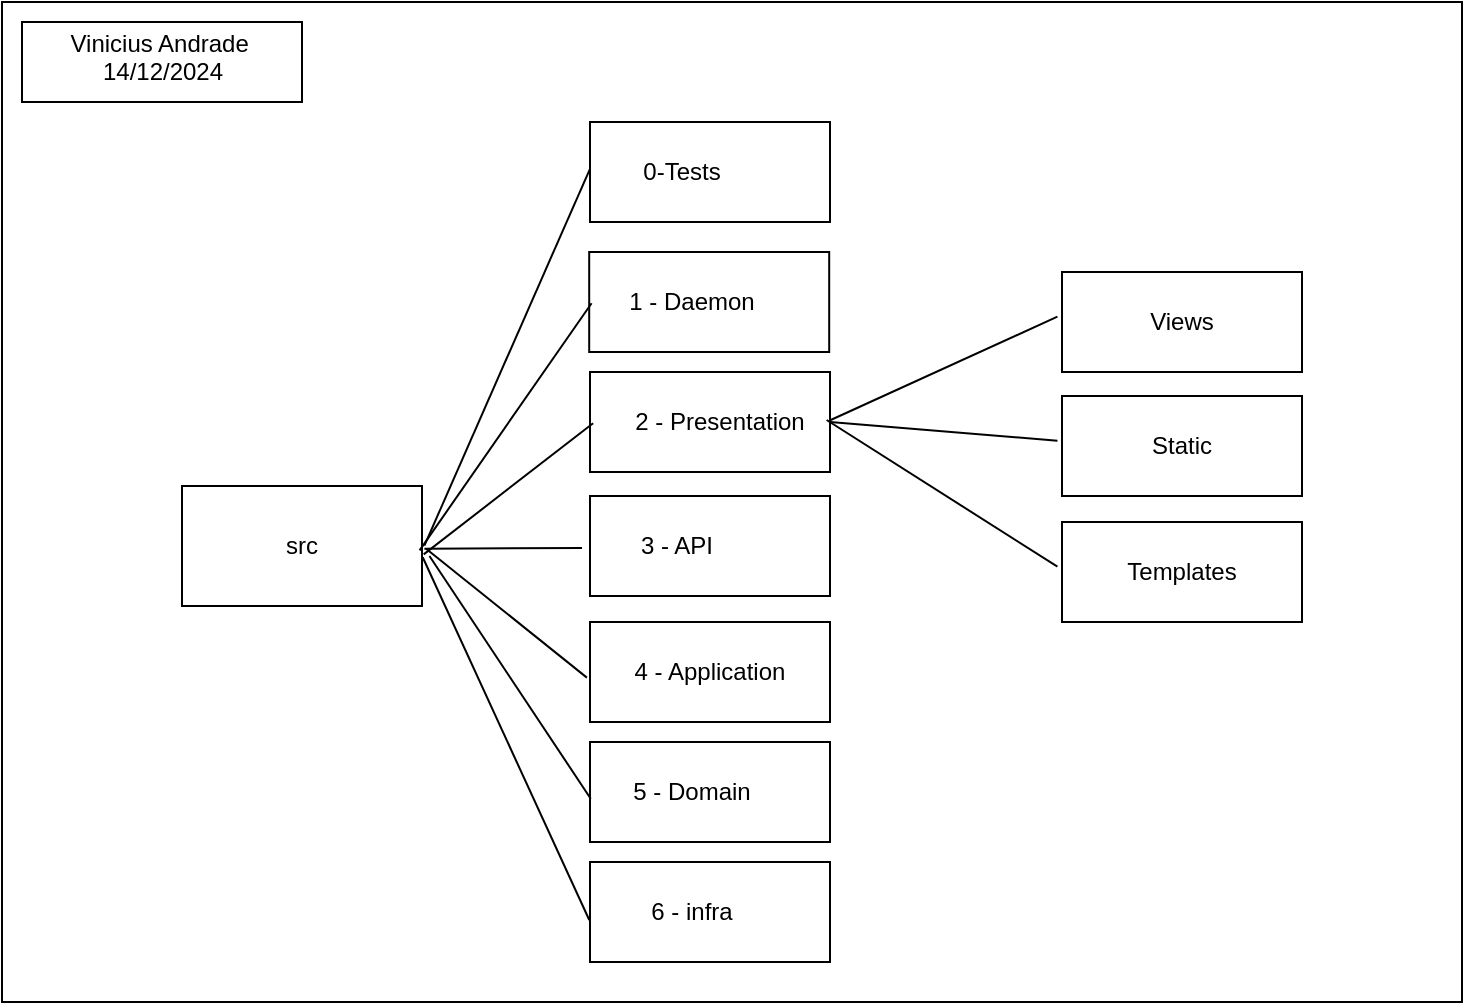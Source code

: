 <mxfile version="25.0.3">
  <diagram name="Página-1" id="Xf4lxfMlIDLqhUj8D6sv">
    <mxGraphModel dx="1050" dy="557" grid="1" gridSize="10" guides="1" tooltips="1" connect="1" arrows="1" fold="1" page="1" pageScale="1" pageWidth="827" pageHeight="1169" math="0" shadow="0">
      <root>
        <mxCell id="0" />
        <mxCell id="1" parent="0" />
        <mxCell id="zggwZzQPJy7ZW0v2zTiH-67" value="" style="rounded=0;whiteSpace=wrap;html=1;" parent="1" vertex="1">
          <mxGeometry width="730" height="500" as="geometry" />
        </mxCell>
        <mxCell id="zggwZzQPJy7ZW0v2zTiH-23" value="" style="verticalLabelPosition=bottom;verticalAlign=top;html=1;shape=mxgraph.basic.rect;fillColor2=none;strokeWidth=1;size=20;indent=5;" parent="1" vertex="1">
          <mxGeometry x="90" y="242" width="120" height="60" as="geometry" />
        </mxCell>
        <mxCell id="zggwZzQPJy7ZW0v2zTiH-24" value="src" style="text;html=1;align=center;verticalAlign=middle;whiteSpace=wrap;rounded=0;" parent="1" vertex="1">
          <mxGeometry x="120" y="257" width="60" height="30" as="geometry" />
        </mxCell>
        <mxCell id="zggwZzQPJy7ZW0v2zTiH-28" value="" style="verticalLabelPosition=bottom;verticalAlign=top;html=1;shape=mxgraph.basic.rect;fillColor2=none;strokeWidth=1;size=20;indent=5;" parent="1" vertex="1">
          <mxGeometry x="294" y="60" width="120" height="50" as="geometry" />
        </mxCell>
        <mxCell id="zggwZzQPJy7ZW0v2zTiH-29" value="0-Tests" style="text;html=1;align=center;verticalAlign=middle;whiteSpace=wrap;rounded=0;" parent="1" vertex="1">
          <mxGeometry x="310" y="70" width="60" height="30" as="geometry" />
        </mxCell>
        <mxCell id="zggwZzQPJy7ZW0v2zTiH-31" value="" style="verticalLabelPosition=bottom;verticalAlign=top;html=1;shape=mxgraph.basic.rect;fillColor2=none;strokeWidth=1;size=20;indent=5;" parent="1" vertex="1">
          <mxGeometry x="293.6" y="125" width="120" height="50" as="geometry" />
        </mxCell>
        <mxCell id="zggwZzQPJy7ZW0v2zTiH-32" value="1 - Daemon" style="text;html=1;align=center;verticalAlign=middle;whiteSpace=wrap;rounded=0;" parent="1" vertex="1">
          <mxGeometry x="310" y="135" width="70" height="30" as="geometry" />
        </mxCell>
        <mxCell id="zggwZzQPJy7ZW0v2zTiH-35" value="" style="verticalLabelPosition=bottom;verticalAlign=top;html=1;shape=mxgraph.basic.rect;fillColor2=none;strokeWidth=1;size=20;indent=5;" parent="1" vertex="1">
          <mxGeometry x="294" y="185" width="120" height="50" as="geometry" />
        </mxCell>
        <mxCell id="zggwZzQPJy7ZW0v2zTiH-36" value="2 - Presentation" style="text;html=1;align=center;verticalAlign=middle;whiteSpace=wrap;rounded=0;" parent="1" vertex="1">
          <mxGeometry x="314" y="195" width="90" height="30" as="geometry" />
        </mxCell>
        <mxCell id="zggwZzQPJy7ZW0v2zTiH-38" value="" style="verticalLabelPosition=bottom;verticalAlign=top;html=1;shape=mxgraph.basic.rect;fillColor2=none;strokeWidth=1;size=20;indent=5;" parent="1" vertex="1">
          <mxGeometry x="294" y="247" width="120" height="50" as="geometry" />
        </mxCell>
        <mxCell id="zggwZzQPJy7ZW0v2zTiH-39" value="3 - API" style="text;html=1;align=center;verticalAlign=middle;whiteSpace=wrap;rounded=0;" parent="1" vertex="1">
          <mxGeometry x="305" y="257" width="65" height="30" as="geometry" />
        </mxCell>
        <mxCell id="zggwZzQPJy7ZW0v2zTiH-40" value="" style="verticalLabelPosition=bottom;verticalAlign=top;html=1;shape=mxgraph.basic.rect;fillColor2=none;strokeWidth=1;size=20;indent=5;" parent="1" vertex="1">
          <mxGeometry x="294" y="310" width="120" height="50" as="geometry" />
        </mxCell>
        <mxCell id="zggwZzQPJy7ZW0v2zTiH-41" value="4 - Application" style="text;html=1;align=center;verticalAlign=middle;whiteSpace=wrap;rounded=0;" parent="1" vertex="1">
          <mxGeometry x="309" y="320" width="90" height="30" as="geometry" />
        </mxCell>
        <mxCell id="zggwZzQPJy7ZW0v2zTiH-42" value="" style="verticalLabelPosition=bottom;verticalAlign=top;html=1;shape=mxgraph.basic.rect;fillColor2=none;strokeWidth=1;size=20;indent=5;" parent="1" vertex="1">
          <mxGeometry x="294" y="370" width="120" height="50" as="geometry" />
        </mxCell>
        <mxCell id="zggwZzQPJy7ZW0v2zTiH-43" value="5 - Domain" style="text;html=1;align=center;verticalAlign=middle;whiteSpace=wrap;rounded=0;" parent="1" vertex="1">
          <mxGeometry x="300" y="380" width="90" height="30" as="geometry" />
        </mxCell>
        <mxCell id="zggwZzQPJy7ZW0v2zTiH-44" value="" style="verticalLabelPosition=bottom;verticalAlign=top;html=1;shape=mxgraph.basic.rect;fillColor2=none;strokeWidth=1;size=20;indent=5;" parent="1" vertex="1">
          <mxGeometry x="294" y="430" width="120" height="50" as="geometry" />
        </mxCell>
        <mxCell id="zggwZzQPJy7ZW0v2zTiH-45" value="6 - infra" style="text;html=1;align=center;verticalAlign=middle;whiteSpace=wrap;rounded=0;" parent="1" vertex="1">
          <mxGeometry x="300" y="440" width="90" height="30" as="geometry" />
        </mxCell>
        <mxCell id="zggwZzQPJy7ZW0v2zTiH-46" value="" style="endArrow=none;html=1;rounded=0;entryX=0;entryY=0.468;entryDx=0;entryDy=0;entryPerimeter=0;exitX=1.01;exitY=0.497;exitDx=0;exitDy=0;exitPerimeter=0;" parent="1" source="zggwZzQPJy7ZW0v2zTiH-23" target="zggwZzQPJy7ZW0v2zTiH-28" edge="1">
          <mxGeometry width="50" height="50" relative="1" as="geometry">
            <mxPoint x="320" y="360" as="sourcePoint" />
            <mxPoint x="370" y="310" as="targetPoint" />
          </mxGeometry>
        </mxCell>
        <mxCell id="zggwZzQPJy7ZW0v2zTiH-47" value="" style="endArrow=none;html=1;rounded=0;entryX=0.01;entryY=0.512;entryDx=0;entryDy=0;entryPerimeter=0;exitX=0.99;exitY=0.537;exitDx=0;exitDy=0;exitPerimeter=0;" parent="1" source="zggwZzQPJy7ZW0v2zTiH-23" target="zggwZzQPJy7ZW0v2zTiH-31" edge="1">
          <mxGeometry width="50" height="50" relative="1" as="geometry">
            <mxPoint x="320" y="360" as="sourcePoint" />
            <mxPoint x="370" y="310" as="targetPoint" />
          </mxGeometry>
        </mxCell>
        <mxCell id="zggwZzQPJy7ZW0v2zTiH-48" value="" style="endArrow=none;html=1;rounded=0;entryX=0.013;entryY=0.512;entryDx=0;entryDy=0;entryPerimeter=0;exitX=1.007;exitY=0.57;exitDx=0;exitDy=0;exitPerimeter=0;" parent="1" source="zggwZzQPJy7ZW0v2zTiH-23" target="zggwZzQPJy7ZW0v2zTiH-35" edge="1">
          <mxGeometry width="50" height="50" relative="1" as="geometry">
            <mxPoint x="220" y="270" as="sourcePoint" />
            <mxPoint x="370" y="310" as="targetPoint" />
          </mxGeometry>
        </mxCell>
        <mxCell id="zggwZzQPJy7ZW0v2zTiH-49" value="" style="endArrow=none;html=1;rounded=0;exitX=1.01;exitY=0.523;exitDx=0;exitDy=0;exitPerimeter=0;" parent="1" source="zggwZzQPJy7ZW0v2zTiH-23" edge="1">
          <mxGeometry width="50" height="50" relative="1" as="geometry">
            <mxPoint x="320" y="360" as="sourcePoint" />
            <mxPoint x="290" y="273" as="targetPoint" />
          </mxGeometry>
        </mxCell>
        <mxCell id="zggwZzQPJy7ZW0v2zTiH-50" value="" style="endArrow=none;html=1;rounded=0;exitX=1.017;exitY=0.523;exitDx=0;exitDy=0;exitPerimeter=0;entryX=-0.013;entryY=0.556;entryDx=0;entryDy=0;entryPerimeter=0;" parent="1" source="zggwZzQPJy7ZW0v2zTiH-23" target="zggwZzQPJy7ZW0v2zTiH-40" edge="1">
          <mxGeometry width="50" height="50" relative="1" as="geometry">
            <mxPoint x="320" y="360" as="sourcePoint" />
            <mxPoint x="370" y="310" as="targetPoint" />
          </mxGeometry>
        </mxCell>
        <mxCell id="zggwZzQPJy7ZW0v2zTiH-51" value="" style="endArrow=none;html=1;rounded=0;entryX=1.031;entryY=0.583;entryDx=0;entryDy=0;entryPerimeter=0;exitX=0.003;exitY=0.567;exitDx=0;exitDy=0;exitPerimeter=0;" parent="1" source="zggwZzQPJy7ZW0v2zTiH-42" target="zggwZzQPJy7ZW0v2zTiH-23" edge="1">
          <mxGeometry width="50" height="50" relative="1" as="geometry">
            <mxPoint x="320" y="360" as="sourcePoint" />
            <mxPoint x="370" y="310" as="targetPoint" />
          </mxGeometry>
        </mxCell>
        <mxCell id="zggwZzQPJy7ZW0v2zTiH-52" value="" style="endArrow=none;html=1;rounded=0;exitX=1.003;exitY=0.594;exitDx=0;exitDy=0;exitPerimeter=0;entryX=-0.003;entryY=0.58;entryDx=0;entryDy=0;entryPerimeter=0;" parent="1" source="zggwZzQPJy7ZW0v2zTiH-23" target="zggwZzQPJy7ZW0v2zTiH-44" edge="1">
          <mxGeometry width="50" height="50" relative="1" as="geometry">
            <mxPoint x="310" y="370" as="sourcePoint" />
            <mxPoint x="360" y="320" as="targetPoint" />
          </mxGeometry>
        </mxCell>
        <mxCell id="zggwZzQPJy7ZW0v2zTiH-55" value="" style="verticalLabelPosition=bottom;verticalAlign=top;html=1;shape=mxgraph.basic.rect;fillColor2=none;strokeWidth=1;size=20;indent=5;" parent="1" vertex="1">
          <mxGeometry x="530" y="135" width="120" height="50" as="geometry" />
        </mxCell>
        <mxCell id="zggwZzQPJy7ZW0v2zTiH-56" value="" style="endArrow=none;html=1;rounded=0;entryX=1.003;entryY=0.48;entryDx=0;entryDy=0;entryPerimeter=0;exitX=-0.019;exitY=0.447;exitDx=0;exitDy=0;exitPerimeter=0;" parent="1" source="zggwZzQPJy7ZW0v2zTiH-55" target="zggwZzQPJy7ZW0v2zTiH-35" edge="1">
          <mxGeometry width="50" height="50" relative="1" as="geometry">
            <mxPoint x="347" y="370" as="sourcePoint" />
            <mxPoint x="450" y="288" as="targetPoint" />
          </mxGeometry>
        </mxCell>
        <mxCell id="zggwZzQPJy7ZW0v2zTiH-57" value="" style="verticalLabelPosition=bottom;verticalAlign=top;html=1;shape=mxgraph.basic.rect;fillColor2=none;strokeWidth=1;size=20;indent=5;" parent="1" vertex="1">
          <mxGeometry x="530" y="197" width="120" height="50" as="geometry" />
        </mxCell>
        <mxCell id="zggwZzQPJy7ZW0v2zTiH-58" value="" style="endArrow=none;html=1;rounded=0;entryX=1;entryY=0.5;entryDx=0;entryDy=0;entryPerimeter=0;exitX=-0.019;exitY=0.447;exitDx=0;exitDy=0;exitPerimeter=0;" parent="1" source="zggwZzQPJy7ZW0v2zTiH-57" target="zggwZzQPJy7ZW0v2zTiH-35" edge="1">
          <mxGeometry width="50" height="50" relative="1" as="geometry">
            <mxPoint x="311" y="415" as="sourcePoint" />
            <mxPoint x="414" y="333" as="targetPoint" />
          </mxGeometry>
        </mxCell>
        <mxCell id="zggwZzQPJy7ZW0v2zTiH-59" value="" style="verticalLabelPosition=bottom;verticalAlign=top;html=1;shape=mxgraph.basic.rect;fillColor2=none;strokeWidth=1;size=20;indent=5;" parent="1" vertex="1">
          <mxGeometry x="530" y="260" width="120" height="50" as="geometry" />
        </mxCell>
        <mxCell id="zggwZzQPJy7ZW0v2zTiH-60" value="" style="endArrow=none;html=1;rounded=0;entryX=0.986;entryY=0.48;entryDx=0;entryDy=0;entryPerimeter=0;exitX=-0.019;exitY=0.447;exitDx=0;exitDy=0;exitPerimeter=0;" parent="1" source="zggwZzQPJy7ZW0v2zTiH-59" target="zggwZzQPJy7ZW0v2zTiH-35" edge="1">
          <mxGeometry width="50" height="50" relative="1" as="geometry">
            <mxPoint x="348" y="495" as="sourcePoint" />
            <mxPoint x="415" y="334" as="targetPoint" />
          </mxGeometry>
        </mxCell>
        <mxCell id="zggwZzQPJy7ZW0v2zTiH-62" value="Views" style="text;html=1;align=center;verticalAlign=middle;whiteSpace=wrap;rounded=0;" parent="1" vertex="1">
          <mxGeometry x="555" y="145" width="70" height="30" as="geometry" />
        </mxCell>
        <mxCell id="zggwZzQPJy7ZW0v2zTiH-63" value="Static" style="text;html=1;align=center;verticalAlign=middle;whiteSpace=wrap;rounded=0;" parent="1" vertex="1">
          <mxGeometry x="555" y="207" width="70" height="30" as="geometry" />
        </mxCell>
        <mxCell id="zggwZzQPJy7ZW0v2zTiH-64" value="Templates" style="text;html=1;align=center;verticalAlign=middle;whiteSpace=wrap;rounded=0;" parent="1" vertex="1">
          <mxGeometry x="555" y="270" width="70" height="30" as="geometry" />
        </mxCell>
        <mxCell id="zggwZzQPJy7ZW0v2zTiH-65" value="" style="rounded=0;whiteSpace=wrap;html=1;" parent="1" vertex="1">
          <mxGeometry x="10" y="10" width="140" height="40" as="geometry" />
        </mxCell>
        <mxCell id="zggwZzQPJy7ZW0v2zTiH-66" value="Vinicius Andrade&amp;nbsp; 14/12/2024&lt;div&gt;&lt;br&gt;&lt;/div&gt;" style="text;html=1;align=center;verticalAlign=middle;whiteSpace=wrap;rounded=0;" parent="1" vertex="1">
          <mxGeometry x="27.5" y="20" width="105" height="30" as="geometry" />
        </mxCell>
      </root>
    </mxGraphModel>
  </diagram>
</mxfile>
